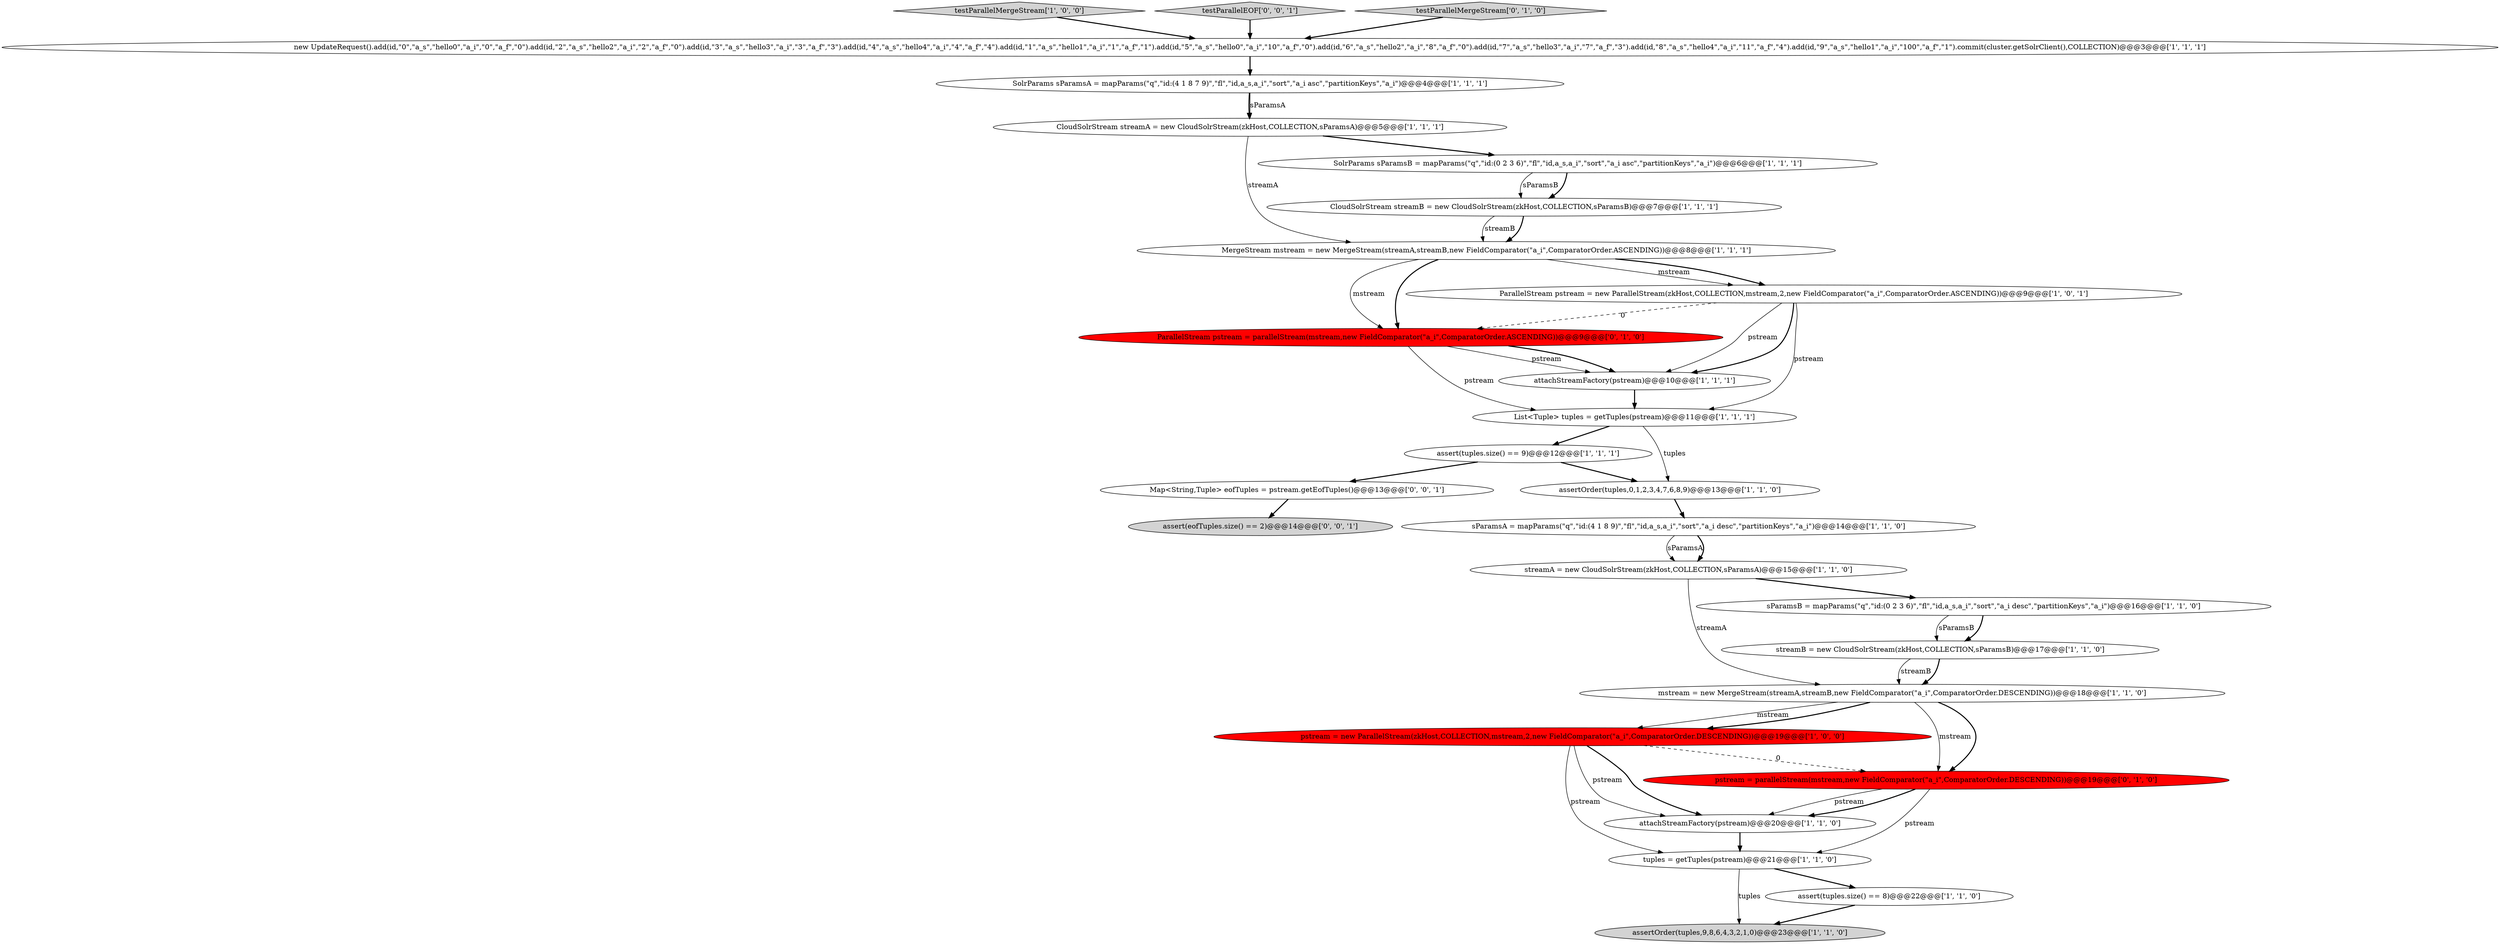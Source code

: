 digraph {
18 [style = filled, label = "sParamsA = mapParams(\"q\",\"id:(4 1 8 9)\",\"fl\",\"id,a_s,a_i\",\"sort\",\"a_i desc\",\"partitionKeys\",\"a_i\")@@@14@@@['1', '1', '0']", fillcolor = white, shape = ellipse image = "AAA0AAABBB1BBB"];
23 [style = filled, label = "ParallelStream pstream = parallelStream(mstream,new FieldComparator(\"a_i\",ComparatorOrder.ASCENDING))@@@9@@@['0', '1', '0']", fillcolor = red, shape = ellipse image = "AAA1AAABBB2BBB"];
2 [style = filled, label = "testParallelMergeStream['1', '0', '0']", fillcolor = lightgray, shape = diamond image = "AAA0AAABBB1BBB"];
13 [style = filled, label = "List<Tuple> tuples = getTuples(pstream)@@@11@@@['1', '1', '1']", fillcolor = white, shape = ellipse image = "AAA0AAABBB1BBB"];
17 [style = filled, label = "assert(tuples.size() == 9)@@@12@@@['1', '1', '1']", fillcolor = white, shape = ellipse image = "AAA0AAABBB1BBB"];
10 [style = filled, label = "CloudSolrStream streamB = new CloudSolrStream(zkHost,COLLECTION,sParamsB)@@@7@@@['1', '1', '1']", fillcolor = white, shape = ellipse image = "AAA0AAABBB1BBB"];
4 [style = filled, label = "MergeStream mstream = new MergeStream(streamA,streamB,new FieldComparator(\"a_i\",ComparatorOrder.ASCENDING))@@@8@@@['1', '1', '1']", fillcolor = white, shape = ellipse image = "AAA0AAABBB1BBB"];
6 [style = filled, label = "attachStreamFactory(pstream)@@@20@@@['1', '1', '0']", fillcolor = white, shape = ellipse image = "AAA0AAABBB1BBB"];
7 [style = filled, label = "assertOrder(tuples,0,1,2,3,4,7,6,8,9)@@@13@@@['1', '1', '0']", fillcolor = white, shape = ellipse image = "AAA0AAABBB1BBB"];
15 [style = filled, label = "pstream = new ParallelStream(zkHost,COLLECTION,mstream,2,new FieldComparator(\"a_i\",ComparatorOrder.DESCENDING))@@@19@@@['1', '0', '0']", fillcolor = red, shape = ellipse image = "AAA1AAABBB1BBB"];
27 [style = filled, label = "testParallelEOF['0', '0', '1']", fillcolor = lightgray, shape = diamond image = "AAA0AAABBB3BBB"];
11 [style = filled, label = "SolrParams sParamsA = mapParams(\"q\",\"id:(4 1 8 7 9)\",\"fl\",\"id,a_s,a_i\",\"sort\",\"a_i asc\",\"partitionKeys\",\"a_i\")@@@4@@@['1', '1', '1']", fillcolor = white, shape = ellipse image = "AAA0AAABBB1BBB"];
21 [style = filled, label = "mstream = new MergeStream(streamA,streamB,new FieldComparator(\"a_i\",ComparatorOrder.DESCENDING))@@@18@@@['1', '1', '0']", fillcolor = white, shape = ellipse image = "AAA0AAABBB1BBB"];
8 [style = filled, label = "new UpdateRequest().add(id,\"0\",\"a_s\",\"hello0\",\"a_i\",\"0\",\"a_f\",\"0\").add(id,\"2\",\"a_s\",\"hello2\",\"a_i\",\"2\",\"a_f\",\"0\").add(id,\"3\",\"a_s\",\"hello3\",\"a_i\",\"3\",\"a_f\",\"3\").add(id,\"4\",\"a_s\",\"hello4\",\"a_i\",\"4\",\"a_f\",\"4\").add(id,\"1\",\"a_s\",\"hello1\",\"a_i\",\"1\",\"a_f\",\"1\").add(id,\"5\",\"a_s\",\"hello0\",\"a_i\",\"10\",\"a_f\",\"0\").add(id,\"6\",\"a_s\",\"hello2\",\"a_i\",\"8\",\"a_f\",\"0\").add(id,\"7\",\"a_s\",\"hello3\",\"a_i\",\"7\",\"a_f\",\"3\").add(id,\"8\",\"a_s\",\"hello4\",\"a_i\",\"11\",\"a_f\",\"4\").add(id,\"9\",\"a_s\",\"hello1\",\"a_i\",\"100\",\"a_f\",\"1\").commit(cluster.getSolrClient(),COLLECTION)@@@3@@@['1', '1', '1']", fillcolor = white, shape = ellipse image = "AAA0AAABBB1BBB"];
14 [style = filled, label = "streamA = new CloudSolrStream(zkHost,COLLECTION,sParamsA)@@@15@@@['1', '1', '0']", fillcolor = white, shape = ellipse image = "AAA0AAABBB1BBB"];
9 [style = filled, label = "assertOrder(tuples,9,8,6,4,3,2,1,0)@@@23@@@['1', '1', '0']", fillcolor = lightgray, shape = ellipse image = "AAA0AAABBB1BBB"];
22 [style = filled, label = "pstream = parallelStream(mstream,new FieldComparator(\"a_i\",ComparatorOrder.DESCENDING))@@@19@@@['0', '1', '0']", fillcolor = red, shape = ellipse image = "AAA1AAABBB2BBB"];
20 [style = filled, label = "streamB = new CloudSolrStream(zkHost,COLLECTION,sParamsB)@@@17@@@['1', '1', '0']", fillcolor = white, shape = ellipse image = "AAA0AAABBB1BBB"];
12 [style = filled, label = "CloudSolrStream streamA = new CloudSolrStream(zkHost,COLLECTION,sParamsA)@@@5@@@['1', '1', '1']", fillcolor = white, shape = ellipse image = "AAA0AAABBB1BBB"];
0 [style = filled, label = "assert(tuples.size() == 8)@@@22@@@['1', '1', '0']", fillcolor = white, shape = ellipse image = "AAA0AAABBB1BBB"];
3 [style = filled, label = "SolrParams sParamsB = mapParams(\"q\",\"id:(0 2 3 6)\",\"fl\",\"id,a_s,a_i\",\"sort\",\"a_i asc\",\"partitionKeys\",\"a_i\")@@@6@@@['1', '1', '1']", fillcolor = white, shape = ellipse image = "AAA0AAABBB1BBB"];
26 [style = filled, label = "assert(eofTuples.size() == 2)@@@14@@@['0', '0', '1']", fillcolor = lightgray, shape = ellipse image = "AAA0AAABBB3BBB"];
19 [style = filled, label = "sParamsB = mapParams(\"q\",\"id:(0 2 3 6)\",\"fl\",\"id,a_s,a_i\",\"sort\",\"a_i desc\",\"partitionKeys\",\"a_i\")@@@16@@@['1', '1', '0']", fillcolor = white, shape = ellipse image = "AAA0AAABBB1BBB"];
25 [style = filled, label = "Map<String,Tuple> eofTuples = pstream.getEofTuples()@@@13@@@['0', '0', '1']", fillcolor = white, shape = ellipse image = "AAA0AAABBB3BBB"];
24 [style = filled, label = "testParallelMergeStream['0', '1', '0']", fillcolor = lightgray, shape = diamond image = "AAA0AAABBB2BBB"];
5 [style = filled, label = "ParallelStream pstream = new ParallelStream(zkHost,COLLECTION,mstream,2,new FieldComparator(\"a_i\",ComparatorOrder.ASCENDING))@@@9@@@['1', '0', '1']", fillcolor = white, shape = ellipse image = "AAA0AAABBB1BBB"];
1 [style = filled, label = "attachStreamFactory(pstream)@@@10@@@['1', '1', '1']", fillcolor = white, shape = ellipse image = "AAA0AAABBB1BBB"];
16 [style = filled, label = "tuples = getTuples(pstream)@@@21@@@['1', '1', '0']", fillcolor = white, shape = ellipse image = "AAA0AAABBB1BBB"];
21->22 [style = solid, label="mstream"];
17->25 [style = bold, label=""];
23->13 [style = solid, label="pstream"];
21->15 [style = solid, label="mstream"];
16->0 [style = bold, label=""];
0->9 [style = bold, label=""];
12->4 [style = solid, label="streamA"];
4->5 [style = solid, label="mstream"];
5->23 [style = dashed, label="0"];
21->15 [style = bold, label=""];
19->20 [style = bold, label=""];
15->6 [style = solid, label="pstream"];
16->9 [style = solid, label="tuples"];
13->7 [style = solid, label="tuples"];
22->16 [style = solid, label="pstream"];
14->19 [style = bold, label=""];
5->13 [style = solid, label="pstream"];
11->12 [style = bold, label=""];
15->6 [style = bold, label=""];
18->14 [style = solid, label="sParamsA"];
1->13 [style = bold, label=""];
15->22 [style = dashed, label="0"];
23->1 [style = solid, label="pstream"];
14->21 [style = solid, label="streamA"];
11->12 [style = solid, label="sParamsA"];
15->16 [style = solid, label="pstream"];
20->21 [style = bold, label=""];
17->7 [style = bold, label=""];
5->1 [style = solid, label="pstream"];
3->10 [style = bold, label=""];
5->1 [style = bold, label=""];
13->17 [style = bold, label=""];
22->6 [style = solid, label="pstream"];
21->22 [style = bold, label=""];
6->16 [style = bold, label=""];
25->26 [style = bold, label=""];
10->4 [style = bold, label=""];
7->18 [style = bold, label=""];
23->1 [style = bold, label=""];
20->21 [style = solid, label="streamB"];
12->3 [style = bold, label=""];
24->8 [style = bold, label=""];
10->4 [style = solid, label="streamB"];
19->20 [style = solid, label="sParamsB"];
3->10 [style = solid, label="sParamsB"];
4->23 [style = solid, label="mstream"];
8->11 [style = bold, label=""];
4->5 [style = bold, label=""];
18->14 [style = bold, label=""];
27->8 [style = bold, label=""];
4->23 [style = bold, label=""];
2->8 [style = bold, label=""];
22->6 [style = bold, label=""];
}
